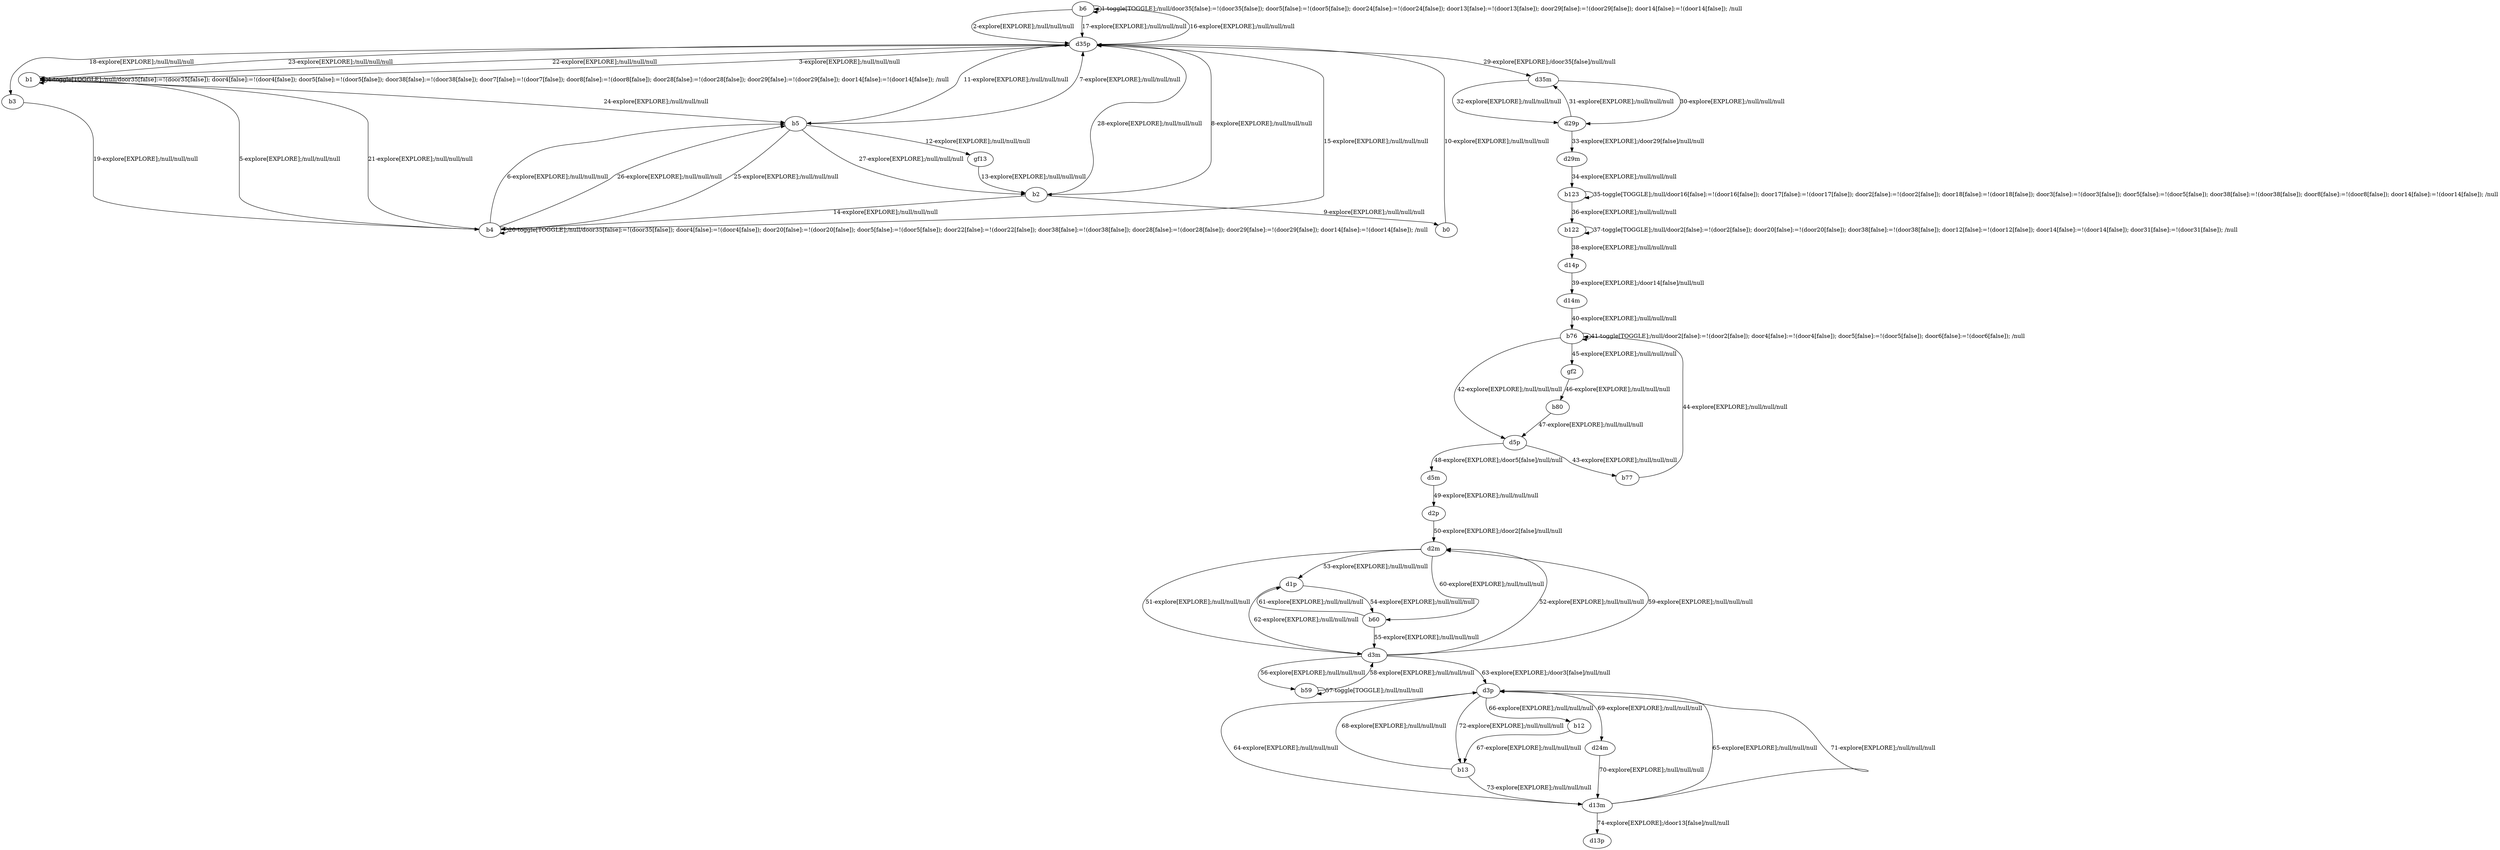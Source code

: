 # Total number of goals covered by this test: 1
# d13m --> d13p

digraph g {
"b6" -> "b6" [label = "1-toggle[TOGGLE];/null/door35[false]:=!(door35[false]); door5[false]:=!(door5[false]); door24[false]:=!(door24[false]); door13[false]:=!(door13[false]); door29[false]:=!(door29[false]); door14[false]:=!(door14[false]); /null"];
"b6" -> "d35p" [label = "2-explore[EXPLORE];/null/null/null"];
"d35p" -> "b1" [label = "3-explore[EXPLORE];/null/null/null"];
"b1" -> "b1" [label = "4-toggle[TOGGLE];/null/door35[false]:=!(door35[false]); door4[false]:=!(door4[false]); door5[false]:=!(door5[false]); door38[false]:=!(door38[false]); door7[false]:=!(door7[false]); door8[false]:=!(door8[false]); door28[false]:=!(door28[false]); door29[false]:=!(door29[false]); door14[false]:=!(door14[false]); /null"];
"b1" -> "b4" [label = "5-explore[EXPLORE];/null/null/null"];
"b4" -> "b5" [label = "6-explore[EXPLORE];/null/null/null"];
"b5" -> "d35p" [label = "7-explore[EXPLORE];/null/null/null"];
"d35p" -> "b2" [label = "8-explore[EXPLORE];/null/null/null"];
"b2" -> "b0" [label = "9-explore[EXPLORE];/null/null/null"];
"b0" -> "d35p" [label = "10-explore[EXPLORE];/null/null/null"];
"d35p" -> "b5" [label = "11-explore[EXPLORE];/null/null/null"];
"b5" -> "gf13" [label = "12-explore[EXPLORE];/null/null/null"];
"gf13" -> "b2" [label = "13-explore[EXPLORE];/null/null/null"];
"b2" -> "b4" [label = "14-explore[EXPLORE];/null/null/null"];
"b4" -> "d35p" [label = "15-explore[EXPLORE];/null/null/null"];
"d35p" -> "b6" [label = "16-explore[EXPLORE];/null/null/null"];
"b6" -> "d35p" [label = "17-explore[EXPLORE];/null/null/null"];
"d35p" -> "b3" [label = "18-explore[EXPLORE];/null/null/null"];
"b3" -> "b4" [label = "19-explore[EXPLORE];/null/null/null"];
"b4" -> "b4" [label = "20-toggle[TOGGLE];/null/door35[false]:=!(door35[false]); door4[false]:=!(door4[false]); door20[false]:=!(door20[false]); door5[false]:=!(door5[false]); door22[false]:=!(door22[false]); door38[false]:=!(door38[false]); door28[false]:=!(door28[false]); door29[false]:=!(door29[false]); door14[false]:=!(door14[false]); /null"];
"b4" -> "b1" [label = "21-explore[EXPLORE];/null/null/null"];
"b1" -> "d35p" [label = "22-explore[EXPLORE];/null/null/null"];
"d35p" -> "b1" [label = "23-explore[EXPLORE];/null/null/null"];
"b1" -> "b5" [label = "24-explore[EXPLORE];/null/null/null"];
"b5" -> "b4" [label = "25-explore[EXPLORE];/null/null/null"];
"b4" -> "b5" [label = "26-explore[EXPLORE];/null/null/null"];
"b5" -> "b2" [label = "27-explore[EXPLORE];/null/null/null"];
"b2" -> "d35p" [label = "28-explore[EXPLORE];/null/null/null"];
"d35p" -> "d35m" [label = "29-explore[EXPLORE];/door35[false]/null/null"];
"d35m" -> "d29p" [label = "30-explore[EXPLORE];/null/null/null"];
"d29p" -> "d35m" [label = "31-explore[EXPLORE];/null/null/null"];
"d35m" -> "d29p" [label = "32-explore[EXPLORE];/null/null/null"];
"d29p" -> "d29m" [label = "33-explore[EXPLORE];/door29[false]/null/null"];
"d29m" -> "b123" [label = "34-explore[EXPLORE];/null/null/null"];
"b123" -> "b123" [label = "35-toggle[TOGGLE];/null/door16[false]:=!(door16[false]); door17[false]:=!(door17[false]); door2[false]:=!(door2[false]); door18[false]:=!(door18[false]); door3[false]:=!(door3[false]); door5[false]:=!(door5[false]); door38[false]:=!(door38[false]); door8[false]:=!(door8[false]); door14[false]:=!(door14[false]); /null"];
"b123" -> "b122" [label = "36-explore[EXPLORE];/null/null/null"];
"b122" -> "b122" [label = "37-toggle[TOGGLE];/null/door2[false]:=!(door2[false]); door20[false]:=!(door20[false]); door38[false]:=!(door38[false]); door12[false]:=!(door12[false]); door14[false]:=!(door14[false]); door31[false]:=!(door31[false]); /null"];
"b122" -> "d14p" [label = "38-explore[EXPLORE];/null/null/null"];
"d14p" -> "d14m" [label = "39-explore[EXPLORE];/door14[false]/null/null"];
"d14m" -> "b76" [label = "40-explore[EXPLORE];/null/null/null"];
"b76" -> "b76" [label = "41-toggle[TOGGLE];/null/door2[false]:=!(door2[false]); door4[false]:=!(door4[false]); door5[false]:=!(door5[false]); door6[false]:=!(door6[false]); /null"];
"b76" -> "d5p" [label = "42-explore[EXPLORE];/null/null/null"];
"d5p" -> "b77" [label = "43-explore[EXPLORE];/null/null/null"];
"b77" -> "b76" [label = "44-explore[EXPLORE];/null/null/null"];
"b76" -> "gf2" [label = "45-explore[EXPLORE];/null/null/null"];
"gf2" -> "b80" [label = "46-explore[EXPLORE];/null/null/null"];
"b80" -> "d5p" [label = "47-explore[EXPLORE];/null/null/null"];
"d5p" -> "d5m" [label = "48-explore[EXPLORE];/door5[false]/null/null"];
"d5m" -> "d2p" [label = "49-explore[EXPLORE];/null/null/null"];
"d2p" -> "d2m" [label = "50-explore[EXPLORE];/door2[false]/null/null"];
"d2m" -> "d3m" [label = "51-explore[EXPLORE];/null/null/null"];
"d3m" -> "d2m" [label = "52-explore[EXPLORE];/null/null/null"];
"d2m" -> "d1p" [label = "53-explore[EXPLORE];/null/null/null"];
"d1p" -> "b60" [label = "54-explore[EXPLORE];/null/null/null"];
"b60" -> "d3m" [label = "55-explore[EXPLORE];/null/null/null"];
"d3m" -> "b59" [label = "56-explore[EXPLORE];/null/null/null"];
"b59" -> "b59" [label = "57-toggle[TOGGLE];/null/null/null"];
"b59" -> "d3m" [label = "58-explore[EXPLORE];/null/null/null"];
"d3m" -> "d2m" [label = "59-explore[EXPLORE];/null/null/null"];
"d2m" -> "b60" [label = "60-explore[EXPLORE];/null/null/null"];
"b60" -> "d1p" [label = "61-explore[EXPLORE];/null/null/null"];
"d1p" -> "d3m" [label = "62-explore[EXPLORE];/null/null/null"];
"d3m" -> "d3p" [label = "63-explore[EXPLORE];/door3[false]/null/null"];
"d3p" -> "d13m" [label = "64-explore[EXPLORE];/null/null/null"];
"d13m" -> "d3p" [label = "65-explore[EXPLORE];/null/null/null"];
"d3p" -> "b12" [label = "66-explore[EXPLORE];/null/null/null"];
"b12" -> "b13" [label = "67-explore[EXPLORE];/null/null/null"];
"b13" -> "d3p" [label = "68-explore[EXPLORE];/null/null/null"];
"d3p" -> "d24m" [label = "69-explore[EXPLORE];/null/null/null"];
"d24m" -> "d13m" [label = "70-explore[EXPLORE];/null/null/null"];
"d13m" -> "d3p" [label = "71-explore[EXPLORE];/null/null/null"];
"d3p" -> "b13" [label = "72-explore[EXPLORE];/null/null/null"];
"b13" -> "d13m" [label = "73-explore[EXPLORE];/null/null/null"];
"d13m" -> "d13p" [label = "74-explore[EXPLORE];/door13[false]/null/null"];
}